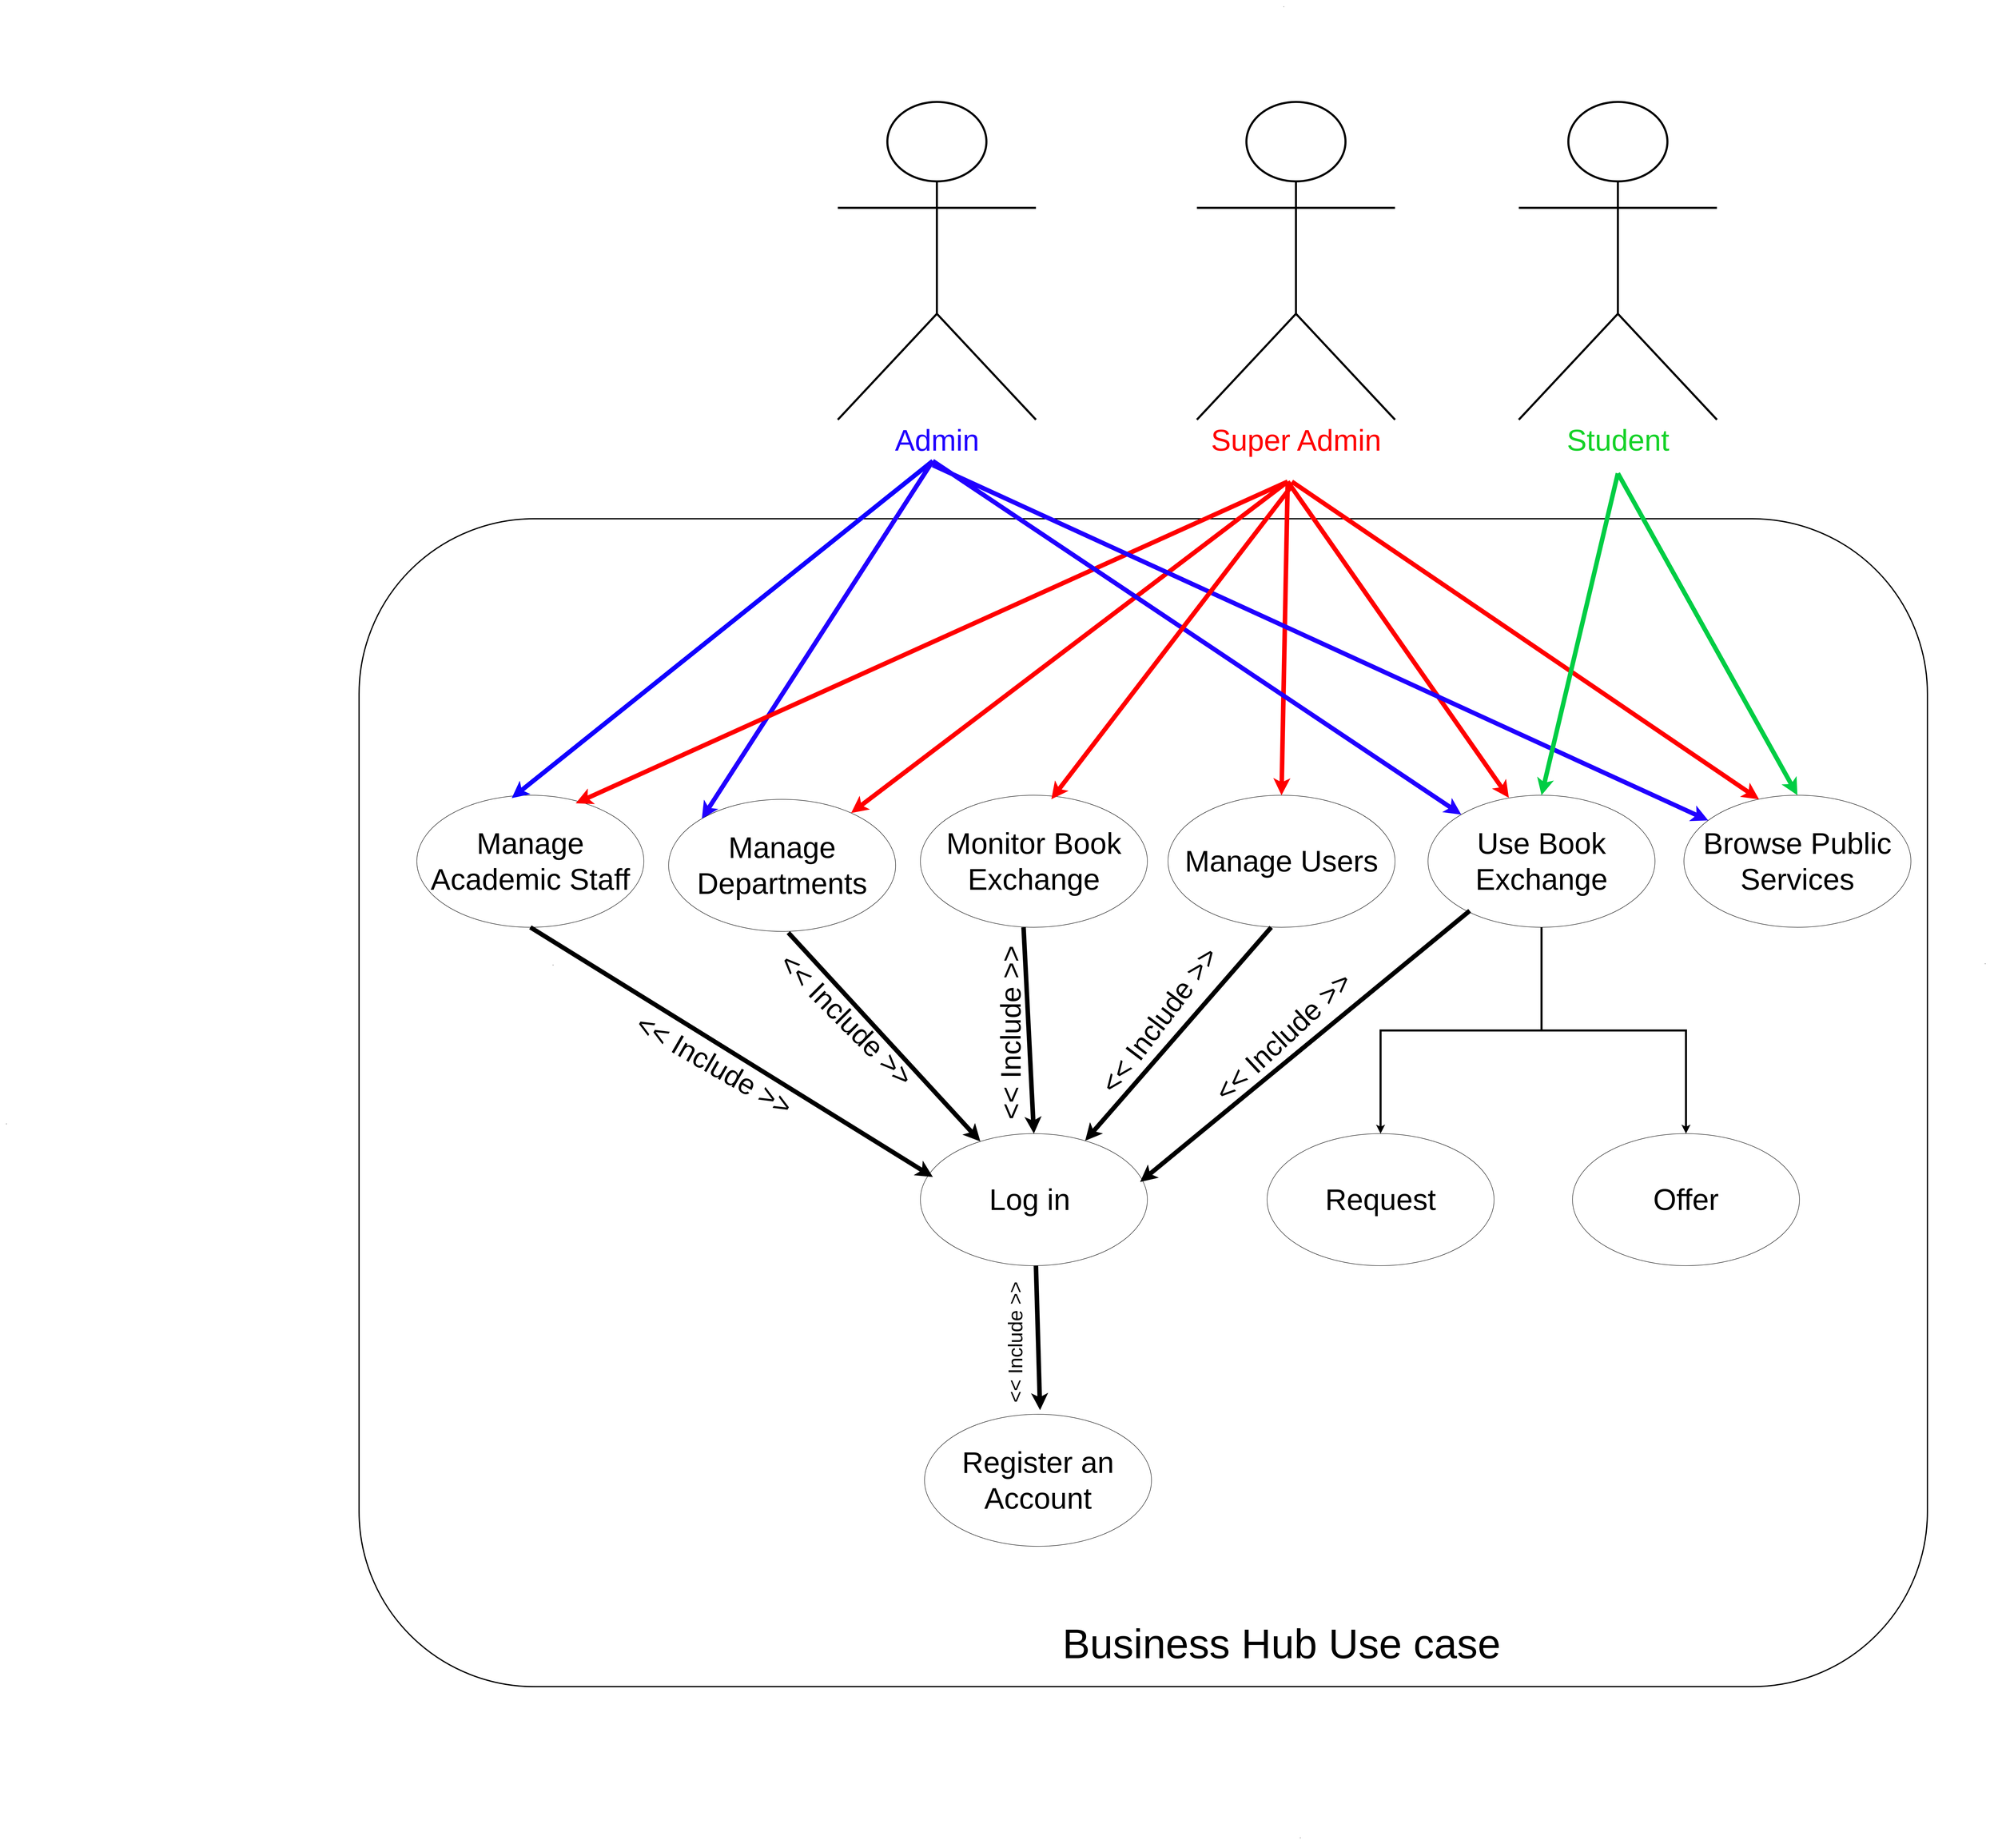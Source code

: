 <mxfile version="26.2.2">
  <diagram name="Page-1" id="2JNQIk35LL5_ceWiBpgx">
    <mxGraphModel dx="12813" dy="9120" grid="1" gridSize="10" guides="1" tooltips="1" connect="1" arrows="1" fold="1" page="1" pageScale="1" pageWidth="850" pageHeight="1100" math="0" shadow="0">
      <root>
        <mxCell id="0" />
        <mxCell id="1" parent="0" />
        <mxCell id="HLF4NVcL7junvo4mn4cg-1" value="" style="rounded=1;whiteSpace=wrap;html=1;strokeWidth=3;" parent="1" vertex="1">
          <mxGeometry x="-2200" y="-1000" width="3800" height="2830" as="geometry" />
        </mxCell>
        <mxCell id="HLF4NVcL7junvo4mn4cg-2" value="&lt;font style=&quot;font-size: 72px; color: rgb(33, 0, 255);&quot;&gt;Admin&lt;/font&gt;" style="shape=umlActor;verticalLabelPosition=bottom;verticalAlign=top;html=1;outlineConnect=0;strokeWidth=5;" parent="1" vertex="1">
          <mxGeometry x="-1040" y="-2010" width="480" height="770" as="geometry" />
        </mxCell>
        <mxCell id="HLF4NVcL7junvo4mn4cg-4" value="&lt;font style=&quot;font-size: 72px; color: rgb(21, 210, 40);&quot;&gt;Student&lt;/font&gt;" style="shape=umlActor;verticalLabelPosition=bottom;verticalAlign=top;html=1;outlineConnect=0;strokeWidth=5;" parent="1" vertex="1">
          <mxGeometry x="610" y="-2010" width="480" height="770" as="geometry" />
        </mxCell>
        <mxCell id="HLF4NVcL7junvo4mn4cg-7" value="&lt;span style=&quot;font-size: 72px;&quot;&gt;&lt;font style=&quot;color: rgb(255, 0, 0);&quot;&gt;Super Admin&lt;/font&gt;&lt;/span&gt;" style="shape=umlActor;verticalLabelPosition=bottom;verticalAlign=top;html=1;outlineConnect=0;strokeWidth=5;" parent="1" vertex="1">
          <mxGeometry x="-170" y="-2010" width="480" height="770" as="geometry" />
        </mxCell>
        <mxCell id="HLF4NVcL7junvo4mn4cg-10" value="&lt;font style=&quot;font-size: 72px;&quot;&gt;Manage Departments&lt;/font&gt;" style="ellipse;whiteSpace=wrap;html=1;" parent="1" vertex="1">
          <mxGeometry x="-1450" y="-320" width="550" height="320" as="geometry" />
        </mxCell>
        <mxCell id="HLF4NVcL7junvo4mn4cg-15" value="&lt;font style=&quot;font-size: 72px;&quot;&gt;Manage Users&lt;/font&gt;" style="ellipse;whiteSpace=wrap;html=1;" parent="1" vertex="1">
          <mxGeometry x="-240" y="-330" width="550" height="320" as="geometry" />
        </mxCell>
        <mxCell id="HLF4NVcL7junvo4mn4cg-23" style="edgeStyle=orthogonalEdgeStyle;rounded=0;orthogonalLoop=1;jettySize=auto;html=1;strokeWidth=5;" parent="1" source="HLF4NVcL7junvo4mn4cg-16" target="HLF4NVcL7junvo4mn4cg-19" edge="1">
          <mxGeometry relative="1" as="geometry" />
        </mxCell>
        <mxCell id="HLF4NVcL7junvo4mn4cg-24" style="edgeStyle=orthogonalEdgeStyle;rounded=0;orthogonalLoop=1;jettySize=auto;html=1;strokeWidth=5;" parent="1" source="HLF4NVcL7junvo4mn4cg-16" target="HLF4NVcL7junvo4mn4cg-20" edge="1">
          <mxGeometry relative="1" as="geometry" />
        </mxCell>
        <mxCell id="HLF4NVcL7junvo4mn4cg-16" value="&lt;font style=&quot;font-size: 72px;&quot;&gt;Use Book Exchange&lt;/font&gt;" style="ellipse;whiteSpace=wrap;html=1;" parent="1" vertex="1">
          <mxGeometry x="390" y="-330" width="550" height="320" as="geometry" />
        </mxCell>
        <mxCell id="HLF4NVcL7junvo4mn4cg-17" value="&lt;font style=&quot;font-size: 72px;&quot;&gt;Browse Public Services&lt;/font&gt;" style="ellipse;whiteSpace=wrap;html=1;" parent="1" vertex="1">
          <mxGeometry x="1010" y="-330" width="550" height="320" as="geometry" />
        </mxCell>
        <mxCell id="HLF4NVcL7junvo4mn4cg-18" value="&lt;font style=&quot;font-size: 72px;&quot;&gt;Manage Academic Staff&lt;/font&gt;" style="ellipse;whiteSpace=wrap;html=1;" parent="1" vertex="1">
          <mxGeometry x="-2060" y="-330" width="550" height="320" as="geometry" />
        </mxCell>
        <mxCell id="HLF4NVcL7junvo4mn4cg-19" value="&lt;font style=&quot;font-size: 72px;&quot;&gt;Request&lt;/font&gt;" style="ellipse;whiteSpace=wrap;html=1;" parent="1" vertex="1">
          <mxGeometry y="490" width="550" height="320" as="geometry" />
        </mxCell>
        <mxCell id="HLF4NVcL7junvo4mn4cg-20" value="&lt;font style=&quot;font-size: 72px;&quot;&gt;Offer&lt;/font&gt;" style="ellipse;whiteSpace=wrap;html=1;" parent="1" vertex="1">
          <mxGeometry x="740" y="490" width="550" height="320" as="geometry" />
        </mxCell>
        <mxCell id="HLF4NVcL7junvo4mn4cg-21" value="&lt;font style=&quot;font-size: 72px;&quot;&gt;Log in&amp;nbsp;&lt;/font&gt;" style="ellipse;whiteSpace=wrap;html=1;" parent="1" vertex="1">
          <mxGeometry x="-840" y="490" width="550" height="320" as="geometry" />
        </mxCell>
        <mxCell id="HLF4NVcL7junvo4mn4cg-22" value="&lt;font style=&quot;font-size: 72px;&quot;&gt;Register an Account&lt;/font&gt;" style="ellipse;whiteSpace=wrap;html=1;" parent="1" vertex="1">
          <mxGeometry x="-830" y="1170" width="550" height="320" as="geometry" />
        </mxCell>
        <mxCell id="HLF4NVcL7junvo4mn4cg-25" value="" style="endArrow=classic;html=1;rounded=0;strokeWidth=11;strokeColor=#1000FF;entryX=0.418;entryY=0.022;entryDx=0;entryDy=0;entryPerimeter=0;" parent="1" edge="1" target="HLF4NVcL7junvo4mn4cg-18">
          <mxGeometry width="50" height="50" relative="1" as="geometry">
            <mxPoint x="-810" y="-1140" as="sourcePoint" />
            <mxPoint x="-1380" y="-330" as="targetPoint" />
          </mxGeometry>
        </mxCell>
        <mxCell id="HLF4NVcL7junvo4mn4cg-26" value="" style="endArrow=classic;html=1;rounded=0;strokeWidth=11;strokeColor=#2100FF;entryX=0;entryY=0;entryDx=0;entryDy=0;" parent="1" edge="1" target="HLF4NVcL7junvo4mn4cg-10">
          <mxGeometry width="50" height="50" relative="1" as="geometry">
            <mxPoint x="-810" y="-1140" as="sourcePoint" />
            <mxPoint x="-801.25" y="-291.92" as="targetPoint" />
          </mxGeometry>
        </mxCell>
        <mxCell id="HLF4NVcL7junvo4mn4cg-27" value="" style="endArrow=classic;html=1;rounded=0;strokeWidth=11;strokeColor=#FF0000;entryX=0.7;entryY=0.061;entryDx=0;entryDy=0;entryPerimeter=0;" parent="1" edge="1" target="HLF4NVcL7junvo4mn4cg-18">
          <mxGeometry width="50" height="50" relative="1" as="geometry">
            <mxPoint x="50" y="-1090" as="sourcePoint" />
            <mxPoint x="-1170" y="-350" as="targetPoint" />
          </mxGeometry>
        </mxCell>
        <mxCell id="HLF4NVcL7junvo4mn4cg-28" value="" style="endArrow=classic;html=1;rounded=0;strokeWidth=11;strokeColor=#FF0000;" parent="1" edge="1" target="HLF4NVcL7junvo4mn4cg-10">
          <mxGeometry width="50" height="50" relative="1" as="geometry">
            <mxPoint x="50" y="-1090" as="sourcePoint" />
            <mxPoint x="-620" y="-330" as="targetPoint" />
          </mxGeometry>
        </mxCell>
        <mxCell id="HLF4NVcL7junvo4mn4cg-29" value="" style="endArrow=classic;html=1;rounded=0;strokeWidth=11;strokeColor=#FF0000;entryX=0.5;entryY=0;entryDx=0;entryDy=0;" parent="1" target="HLF4NVcL7junvo4mn4cg-15" edge="1">
          <mxGeometry width="50" height="50" relative="1" as="geometry">
            <mxPoint x="50" y="-1090" as="sourcePoint" />
            <mxPoint x="-320" y="-260" as="targetPoint" />
          </mxGeometry>
        </mxCell>
        <mxCell id="HLF4NVcL7junvo4mn4cg-30" value="" style="endArrow=classic;html=1;rounded=0;strokeWidth=11;strokeColor=#FF0000;entryX=0.356;entryY=0.019;entryDx=0;entryDy=0;entryPerimeter=0;" parent="1" target="HLF4NVcL7junvo4mn4cg-16" edge="1">
          <mxGeometry width="50" height="50" relative="1" as="geometry">
            <mxPoint x="50" y="-1090" as="sourcePoint" />
            <mxPoint x="35" y="-320" as="targetPoint" />
          </mxGeometry>
        </mxCell>
        <mxCell id="HLF4NVcL7junvo4mn4cg-31" value="" style="endArrow=classic;html=1;rounded=0;strokeWidth=11;strokeColor=#FF0000;entryX=0.331;entryY=0.031;entryDx=0;entryDy=0;entryPerimeter=0;" parent="1" target="HLF4NVcL7junvo4mn4cg-17" edge="1">
          <mxGeometry width="50" height="50" relative="1" as="geometry">
            <mxPoint x="60" y="-1090" as="sourcePoint" />
            <mxPoint x="586" y="-314" as="targetPoint" />
          </mxGeometry>
        </mxCell>
        <mxCell id="HLF4NVcL7junvo4mn4cg-32" value="" style="endArrow=classic;html=1;rounded=0;entryX=0;entryY=0;entryDx=0;entryDy=0;strokeWidth=11;strokeColor=#2100FF;" parent="1" target="HLF4NVcL7junvo4mn4cg-16" edge="1">
          <mxGeometry width="50" height="50" relative="1" as="geometry">
            <mxPoint x="-810" y="-1140" as="sourcePoint" />
            <mxPoint x="-791.25" y="-281.92" as="targetPoint" />
          </mxGeometry>
        </mxCell>
        <mxCell id="HLF4NVcL7junvo4mn4cg-33" value="" style="endArrow=classic;html=1;rounded=0;strokeWidth=11;strokeColor=#2100FF;" parent="1" target="HLF4NVcL7junvo4mn4cg-17" edge="1">
          <mxGeometry width="50" height="50" relative="1" as="geometry">
            <mxPoint x="-810" y="-1130" as="sourcePoint" />
            <mxPoint x="472" y="-274" as="targetPoint" />
          </mxGeometry>
        </mxCell>
        <mxCell id="HLF4NVcL7junvo4mn4cg-34" value="" style="endArrow=classic;html=1;rounded=0;strokeWidth=11;strokeColor=#01CD44;entryX=0.5;entryY=0;entryDx=0;entryDy=0;" parent="1" target="HLF4NVcL7junvo4mn4cg-17" edge="1">
          <mxGeometry width="50" height="50" relative="1" as="geometry">
            <mxPoint x="850" y="-1110" as="sourcePoint" />
            <mxPoint x="1202" y="-310" as="targetPoint" />
          </mxGeometry>
        </mxCell>
        <mxCell id="HLF4NVcL7junvo4mn4cg-35" value="" style="endArrow=classic;html=1;rounded=0;strokeWidth=11;strokeColor=#01CD44;entryX=0.5;entryY=0;entryDx=0;entryDy=0;" parent="1" target="HLF4NVcL7junvo4mn4cg-16" edge="1">
          <mxGeometry width="50" height="50" relative="1" as="geometry">
            <mxPoint x="850" y="-1110" as="sourcePoint" />
            <mxPoint x="1295" y="-320" as="targetPoint" />
          </mxGeometry>
        </mxCell>
        <mxCell id="HLF4NVcL7junvo4mn4cg-36" value="" style="endArrow=classic;html=1;rounded=0;exitX=0.5;exitY=1;exitDx=0;exitDy=0;entryX=0.055;entryY=0.328;entryDx=0;entryDy=0;strokeWidth=11;entryPerimeter=0;" parent="1" source="HLF4NVcL7junvo4mn4cg-18" target="HLF4NVcL7junvo4mn4cg-21" edge="1">
          <mxGeometry relative="1" as="geometry">
            <mxPoint x="-1150" y="50" as="sourcePoint" />
            <mxPoint x="-1050" y="50" as="targetPoint" />
          </mxGeometry>
        </mxCell>
        <mxCell id="HLF4NVcL7junvo4mn4cg-38" value="" style="endArrow=classic;html=1;rounded=0;exitX=0.5;exitY=1;exitDx=0;exitDy=0;entryX=0.5;entryY=0;entryDx=0;entryDy=0;strokeWidth=11;" parent="1" target="HLF4NVcL7junvo4mn4cg-21" edge="1">
          <mxGeometry relative="1" as="geometry">
            <mxPoint x="-590" y="-10" as="sourcePoint" />
            <mxPoint x="-144" y="537" as="targetPoint" />
          </mxGeometry>
        </mxCell>
        <mxCell id="HLF4NVcL7junvo4mn4cg-39" value="" style="endArrow=classic;html=1;rounded=0;exitX=0.5;exitY=1;exitDx=0;exitDy=0;strokeWidth=11;" parent="1" target="HLF4NVcL7junvo4mn4cg-21" edge="1">
          <mxGeometry relative="1" as="geometry">
            <mxPoint x="10" y="-10" as="sourcePoint" />
            <mxPoint x="35" y="490" as="targetPoint" />
          </mxGeometry>
        </mxCell>
        <mxCell id="HLF4NVcL7junvo4mn4cg-40" value="" style="endArrow=classic;html=1;rounded=0;exitX=0.5;exitY=1;exitDx=0;exitDy=0;strokeWidth=11;entryX=0.968;entryY=0.366;entryDx=0;entryDy=0;entryPerimeter=0;" parent="1" target="HLF4NVcL7junvo4mn4cg-21" edge="1">
          <mxGeometry relative="1" as="geometry">
            <mxPoint x="491" y="-50" as="sourcePoint" />
            <mxPoint x="40" y="467" as="targetPoint" />
          </mxGeometry>
        </mxCell>
        <mxCell id="HLF4NVcL7junvo4mn4cg-41" value="" style="endArrow=classic;html=1;rounded=0;exitX=0.5;exitY=1;exitDx=0;exitDy=0;strokeWidth=11;" parent="1" edge="1">
          <mxGeometry relative="1" as="geometry">
            <mxPoint x="-560" y="810" as="sourcePoint" />
            <mxPoint x="-550" y="1160" as="targetPoint" />
          </mxGeometry>
        </mxCell>
        <mxCell id="HLF4NVcL7junvo4mn4cg-42" value="&lt;font style=&quot;font-size: 69px;&quot;&gt;&amp;lt;&amp;lt; Include &amp;gt;&amp;gt;&lt;/font&gt;" style="text;strokeColor=none;align=center;fillColor=none;html=1;verticalAlign=middle;whiteSpace=wrap;rounded=0;rotation=30;" parent="1" vertex="1">
          <mxGeometry x="-1630" y="310" width="580" height="30" as="geometry" />
        </mxCell>
        <mxCell id="HLF4NVcL7junvo4mn4cg-45" value="&lt;font style=&quot;font-size: 69px;&quot;&gt;&amp;lt;&amp;lt; Include &amp;gt;&amp;gt;&lt;/font&gt;" style="text;strokeColor=none;align=center;fillColor=none;html=1;verticalAlign=middle;whiteSpace=wrap;rounded=0;rotation=-90;" parent="1" vertex="1">
          <mxGeometry x="-910" y="230" width="580" height="30" as="geometry" />
        </mxCell>
        <mxCell id="HLF4NVcL7junvo4mn4cg-46" value="&lt;font style=&quot;font-size: 69px;&quot;&gt;&amp;lt;&amp;lt; Include &amp;gt;&amp;gt;&lt;/font&gt;" style="text;strokeColor=none;align=center;fillColor=none;html=1;verticalAlign=middle;whiteSpace=wrap;rounded=0;rotation=-53;" parent="1" vertex="1">
          <mxGeometry x="-550" y="200" width="580" height="30" as="geometry" />
        </mxCell>
        <mxCell id="HLF4NVcL7junvo4mn4cg-47" value="&lt;font style=&quot;font-size: 69px;&quot;&gt;&amp;lt;&amp;lt; Include &amp;gt;&amp;gt;&lt;/font&gt;" style="text;strokeColor=none;align=center;fillColor=none;html=1;verticalAlign=middle;whiteSpace=wrap;rounded=0;rotation=-43;" parent="1" vertex="1">
          <mxGeometry x="-250" y="240" width="580" height="30" as="geometry" />
        </mxCell>
        <mxCell id="HLF4NVcL7junvo4mn4cg-49" value="&lt;font style=&quot;font-size: 48px;&quot;&gt;&amp;lt;&amp;lt; Include &amp;gt;&amp;gt;&lt;/font&gt;" style="text;strokeColor=none;align=center;fillColor=none;html=1;verticalAlign=middle;whiteSpace=wrap;rounded=0;rotation=-90;" parent="1" vertex="1">
          <mxGeometry x="-860" y="980" width="500" height="30" as="geometry" />
        </mxCell>
        <mxCell id="HLF4NVcL7junvo4mn4cg-50" value="&lt;font style=&quot;font-size: 100px;&quot;&gt;Business Hub Use case&lt;/font&gt;" style="text;strokeColor=none;align=center;fillColor=none;html=1;verticalAlign=middle;whiteSpace=wrap;rounded=0;" parent="1" vertex="1">
          <mxGeometry x="-615" y="1710" width="1300" height="30" as="geometry" />
        </mxCell>
        <mxCell id="HLF4NVcL7junvo4mn4cg-52" value="." style="text;html=1;align=center;verticalAlign=middle;whiteSpace=wrap;rounded=0;" parent="1" vertex="1">
          <mxGeometry x="1710" y="60" width="60" height="30" as="geometry" />
        </mxCell>
        <mxCell id="HLF4NVcL7junvo4mn4cg-53" value="." style="text;html=1;align=center;verticalAlign=middle;whiteSpace=wrap;rounded=0;" parent="1" vertex="1">
          <mxGeometry x="-1760" y="63" width="60" height="30" as="geometry" />
        </mxCell>
        <mxCell id="HLF4NVcL7junvo4mn4cg-54" value=".&lt;div&gt;&lt;br&gt;&lt;/div&gt;" style="text;html=1;align=center;verticalAlign=middle;resizable=0;points=[];autosize=1;strokeColor=none;fillColor=none;" parent="1" vertex="1">
          <mxGeometry x="25" y="-2257" width="30" height="40" as="geometry" />
        </mxCell>
        <mxCell id="HLF4NVcL7junvo4mn4cg-55" value=".&lt;div&gt;&lt;br&gt;&lt;/div&gt;" style="text;html=1;align=center;verticalAlign=middle;resizable=0;points=[];autosize=1;strokeColor=none;fillColor=none;" parent="1" vertex="1">
          <mxGeometry x="65" y="2180" width="30" height="40" as="geometry" />
        </mxCell>
        <mxCell id="qsPF1Oa5w-fQTJxKUN4--1" value="&lt;font style=&quot;font-size: 72px;&quot;&gt;Monitor Book&lt;/font&gt;&lt;div&gt;&lt;font style=&quot;font-size: 72px;&quot;&gt;Exchange&lt;/font&gt;&lt;/div&gt;" style="ellipse;whiteSpace=wrap;html=1;" vertex="1" parent="1">
          <mxGeometry x="-840" y="-330" width="550" height="320" as="geometry" />
        </mxCell>
        <mxCell id="qsPF1Oa5w-fQTJxKUN4--3" value="" style="endArrow=classic;html=1;rounded=0;strokeWidth=11;strokeColor=#FF0000;entryX=0.577;entryY=0.03;entryDx=0;entryDy=0;entryPerimeter=0;" edge="1" parent="1" target="qsPF1Oa5w-fQTJxKUN4--1">
          <mxGeometry width="50" height="50" relative="1" as="geometry">
            <mxPoint x="60" y="-1080" as="sourcePoint" />
            <mxPoint x="-998" y="-277" as="targetPoint" />
          </mxGeometry>
        </mxCell>
        <mxCell id="qsPF1Oa5w-fQTJxKUN4--4" value="" style="endArrow=classic;html=1;rounded=0;exitX=0.5;exitY=1;exitDx=0;exitDy=0;strokeWidth=11;" edge="1" parent="1" target="HLF4NVcL7junvo4mn4cg-21">
          <mxGeometry relative="1" as="geometry">
            <mxPoint x="-1160" y="3" as="sourcePoint" />
            <mxPoint x="-134" y="550" as="targetPoint" />
          </mxGeometry>
        </mxCell>
        <mxCell id="qsPF1Oa5w-fQTJxKUN4--5" value="&lt;font style=&quot;font-size: 69px;&quot;&gt;&amp;lt;&amp;lt; Include &amp;gt;&amp;gt;&lt;/font&gt;" style="text;strokeColor=none;align=center;fillColor=none;html=1;verticalAlign=middle;whiteSpace=wrap;rounded=0;rotation=45;" vertex="1" parent="1">
          <mxGeometry x="-1310" y="200" width="580" height="30" as="geometry" />
        </mxCell>
        <mxCell id="qsPF1Oa5w-fQTJxKUN4--6" value=".&lt;div&gt;&lt;br&gt;&lt;/div&gt;" style="text;html=1;align=center;verticalAlign=middle;resizable=0;points=[];autosize=1;strokeColor=none;fillColor=none;" vertex="1" parent="1">
          <mxGeometry x="-3070" y="450" width="30" height="40" as="geometry" />
        </mxCell>
      </root>
    </mxGraphModel>
  </diagram>
</mxfile>
